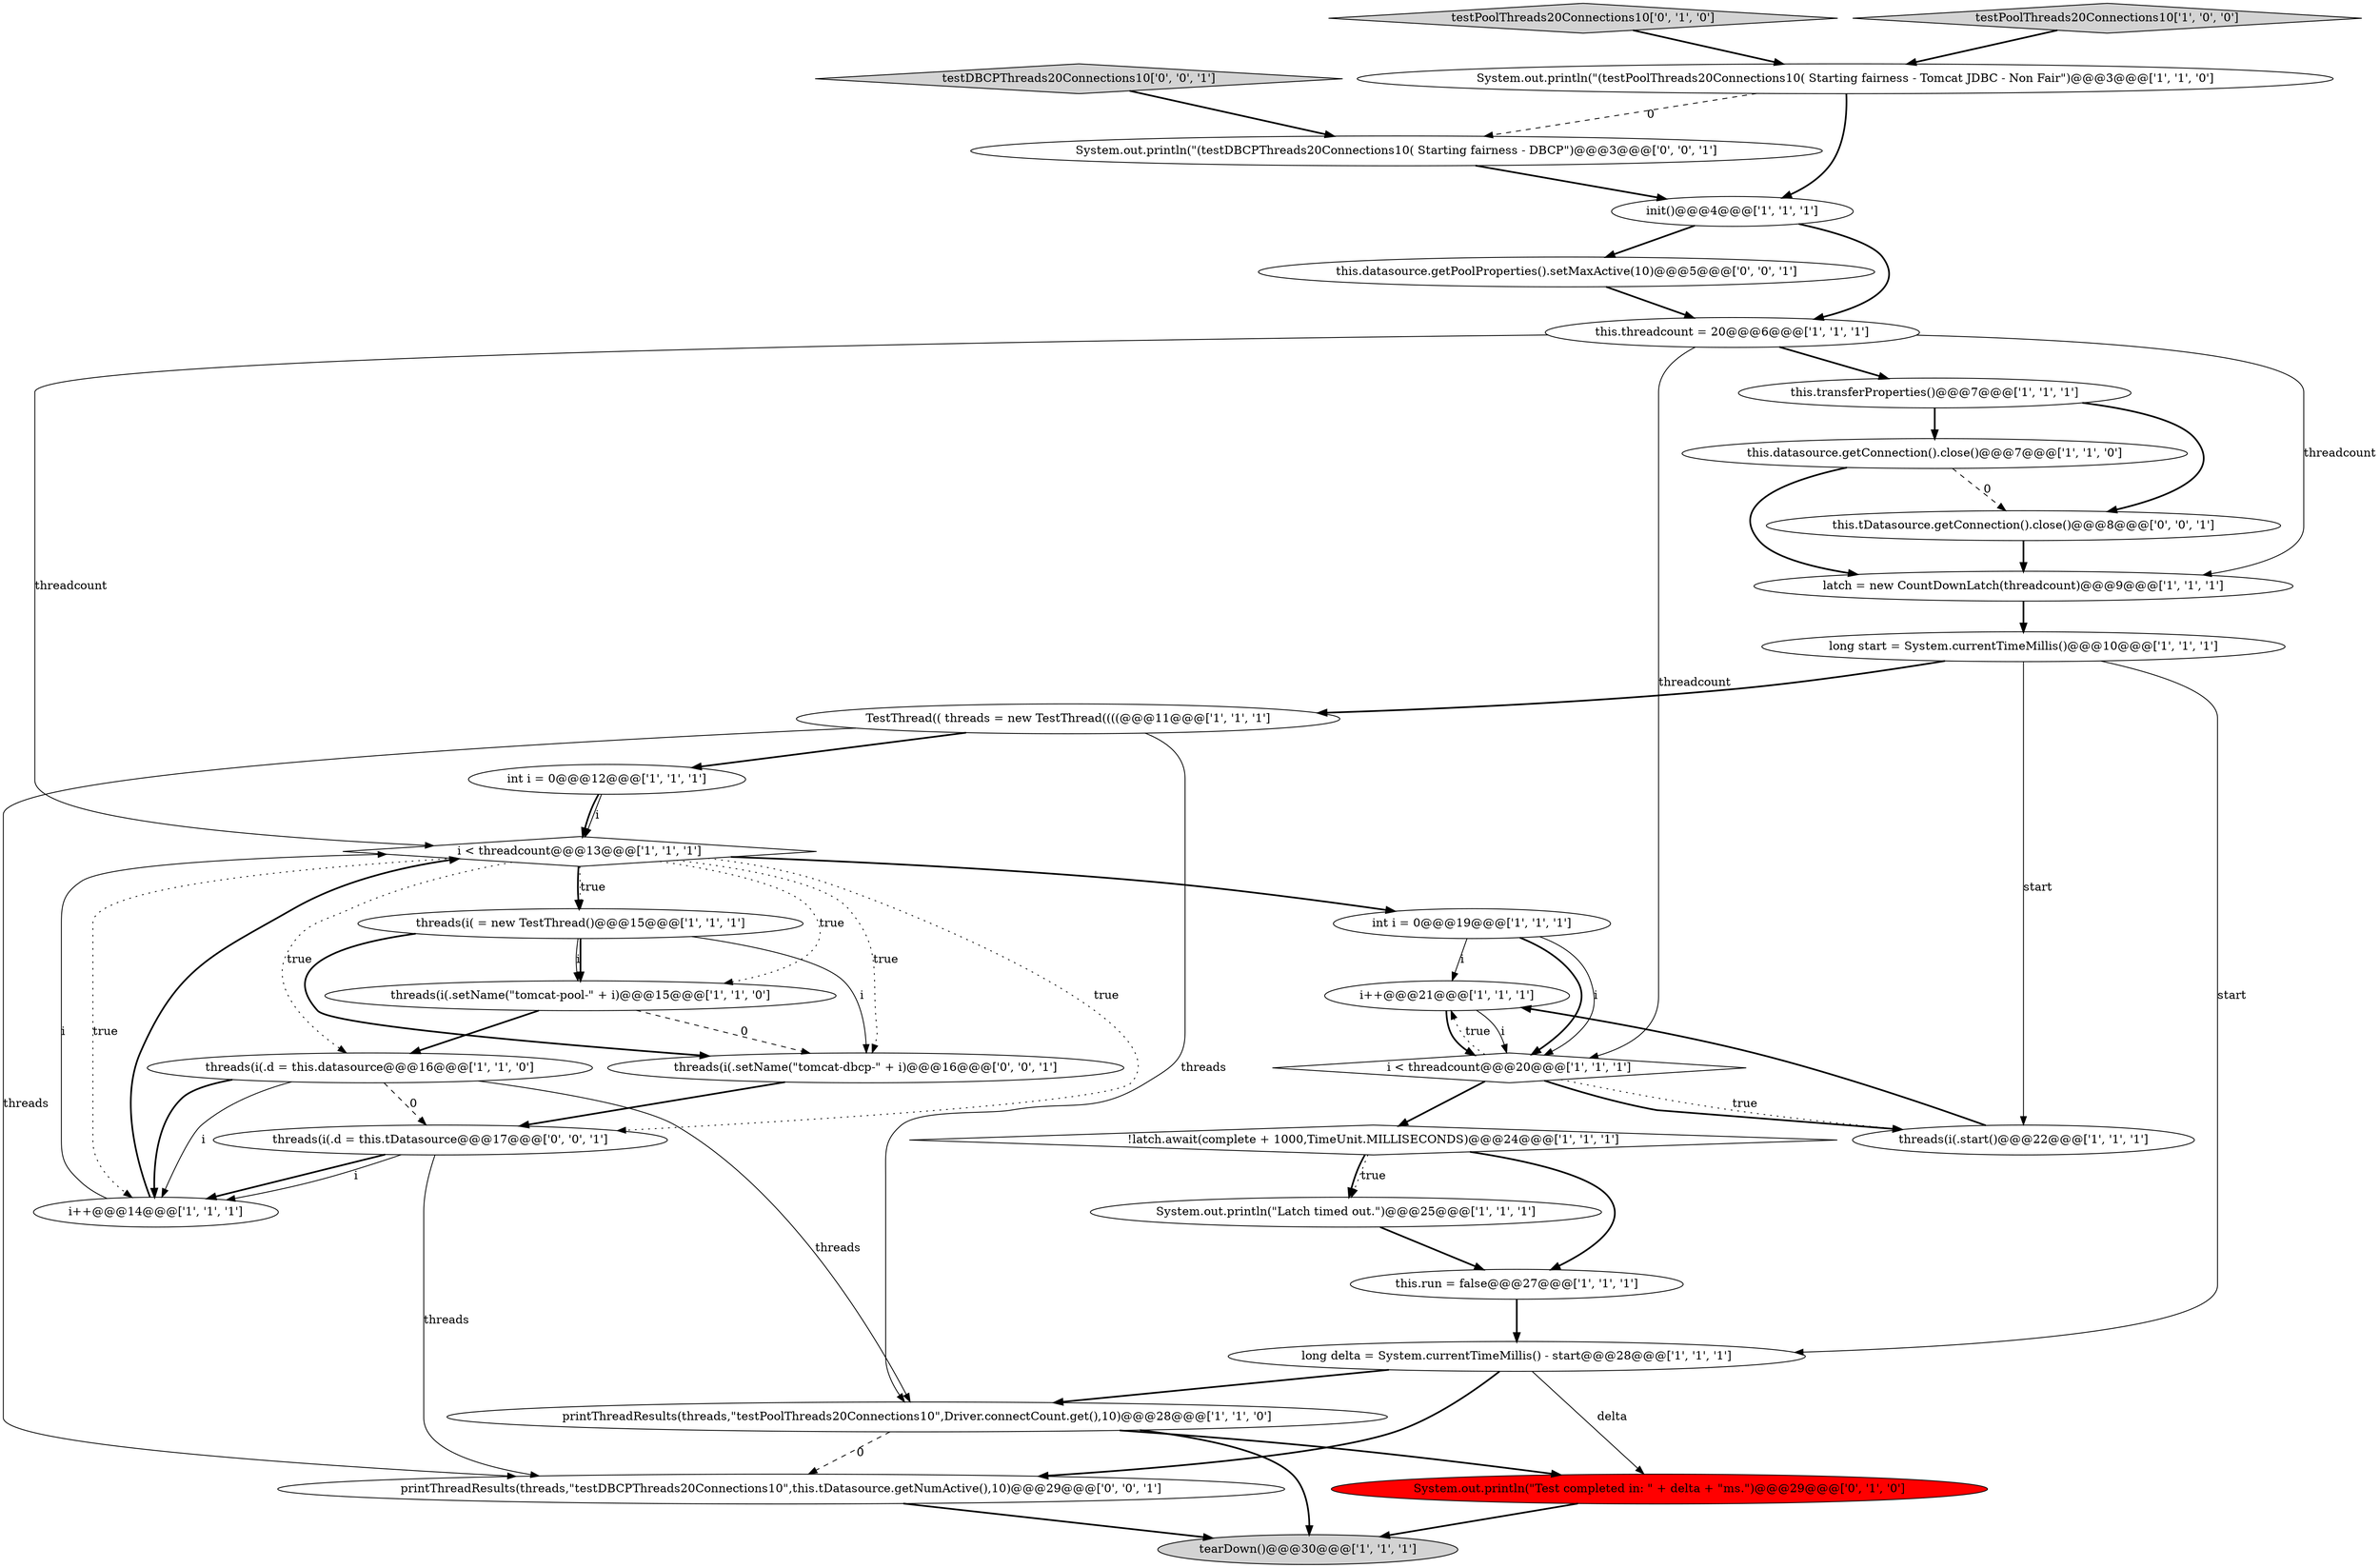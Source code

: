digraph {
14 [style = filled, label = "latch = new CountDownLatch(threadcount)@@@9@@@['1', '1', '1']", fillcolor = white, shape = ellipse image = "AAA0AAABBB1BBB"];
33 [style = filled, label = "this.datasource.getPoolProperties().setMaxActive(10)@@@5@@@['0', '0', '1']", fillcolor = white, shape = ellipse image = "AAA0AAABBB3BBB"];
3 [style = filled, label = "int i = 0@@@19@@@['1', '1', '1']", fillcolor = white, shape = ellipse image = "AAA0AAABBB1BBB"];
8 [style = filled, label = "TestThread(( threads = new TestThread((((@@@11@@@['1', '1', '1']", fillcolor = white, shape = ellipse image = "AAA0AAABBB1BBB"];
29 [style = filled, label = "this.tDatasource.getConnection().close()@@@8@@@['0', '0', '1']", fillcolor = white, shape = ellipse image = "AAA0AAABBB3BBB"];
21 [style = filled, label = "this.threadcount = 20@@@6@@@['1', '1', '1']", fillcolor = white, shape = ellipse image = "AAA0AAABBB1BBB"];
31 [style = filled, label = "testDBCPThreads20Connections10['0', '0', '1']", fillcolor = lightgray, shape = diamond image = "AAA0AAABBB3BBB"];
22 [style = filled, label = "i++@@@21@@@['1', '1', '1']", fillcolor = white, shape = ellipse image = "AAA0AAABBB1BBB"];
0 [style = filled, label = "int i = 0@@@12@@@['1', '1', '1']", fillcolor = white, shape = ellipse image = "AAA0AAABBB1BBB"];
23 [style = filled, label = "this.run = false@@@27@@@['1', '1', '1']", fillcolor = white, shape = ellipse image = "AAA0AAABBB1BBB"];
20 [style = filled, label = "threads(i(.setName(\"tomcat-pool-\" + i)@@@15@@@['1', '1', '0']", fillcolor = white, shape = ellipse image = "AAA0AAABBB1BBB"];
1 [style = filled, label = "tearDown()@@@30@@@['1', '1', '1']", fillcolor = lightgray, shape = ellipse image = "AAA0AAABBB1BBB"];
13 [style = filled, label = "threads(i(.start()@@@22@@@['1', '1', '1']", fillcolor = white, shape = ellipse image = "AAA0AAABBB1BBB"];
7 [style = filled, label = "long start = System.currentTimeMillis()@@@10@@@['1', '1', '1']", fillcolor = white, shape = ellipse image = "AAA0AAABBB1BBB"];
10 [style = filled, label = "this.datasource.getConnection().close()@@@7@@@['1', '1', '0']", fillcolor = white, shape = ellipse image = "AAA0AAABBB1BBB"];
30 [style = filled, label = "threads(i(.d = this.tDatasource@@@17@@@['0', '0', '1']", fillcolor = white, shape = ellipse image = "AAA0AAABBB3BBB"];
19 [style = filled, label = "threads(i(.d = this.datasource@@@16@@@['1', '1', '0']", fillcolor = white, shape = ellipse image = "AAA0AAABBB1BBB"];
2 [style = filled, label = "i < threadcount@@@13@@@['1', '1', '1']", fillcolor = white, shape = diamond image = "AAA0AAABBB1BBB"];
9 [style = filled, label = "init()@@@4@@@['1', '1', '1']", fillcolor = white, shape = ellipse image = "AAA0AAABBB1BBB"];
12 [style = filled, label = "i < threadcount@@@20@@@['1', '1', '1']", fillcolor = white, shape = diamond image = "AAA0AAABBB1BBB"];
4 [style = filled, label = "System.out.println(\"Latch timed out.\")@@@25@@@['1', '1', '1']", fillcolor = white, shape = ellipse image = "AAA0AAABBB1BBB"];
32 [style = filled, label = "System.out.println(\"(testDBCPThreads20Connections10( Starting fairness - DBCP\")@@@3@@@['0', '0', '1']", fillcolor = white, shape = ellipse image = "AAA0AAABBB3BBB"];
16 [style = filled, label = "printThreadResults(threads,\"testPoolThreads20Connections10\",Driver.connectCount.get(),10)@@@28@@@['1', '1', '0']", fillcolor = white, shape = ellipse image = "AAA0AAABBB1BBB"];
24 [style = filled, label = "i++@@@14@@@['1', '1', '1']", fillcolor = white, shape = ellipse image = "AAA0AAABBB1BBB"];
28 [style = filled, label = "threads(i(.setName(\"tomcat-dbcp-\" + i)@@@16@@@['0', '0', '1']", fillcolor = white, shape = ellipse image = "AAA0AAABBB3BBB"];
26 [style = filled, label = "testPoolThreads20Connections10['0', '1', '0']", fillcolor = lightgray, shape = diamond image = "AAA0AAABBB2BBB"];
18 [style = filled, label = "!latch.await(complete + 1000,TimeUnit.MILLISECONDS)@@@24@@@['1', '1', '1']", fillcolor = white, shape = diamond image = "AAA0AAABBB1BBB"];
27 [style = filled, label = "printThreadResults(threads,\"testDBCPThreads20Connections10\",this.tDatasource.getNumActive(),10)@@@29@@@['0', '0', '1']", fillcolor = white, shape = ellipse image = "AAA0AAABBB3BBB"];
25 [style = filled, label = "System.out.println(\"Test completed in: \" + delta + \"ms.\")@@@29@@@['0', '1', '0']", fillcolor = red, shape = ellipse image = "AAA1AAABBB2BBB"];
17 [style = filled, label = "this.transferProperties()@@@7@@@['1', '1', '1']", fillcolor = white, shape = ellipse image = "AAA0AAABBB1BBB"];
6 [style = filled, label = "threads(i( = new TestThread()@@@15@@@['1', '1', '1']", fillcolor = white, shape = ellipse image = "AAA0AAABBB1BBB"];
11 [style = filled, label = "long delta = System.currentTimeMillis() - start@@@28@@@['1', '1', '1']", fillcolor = white, shape = ellipse image = "AAA0AAABBB1BBB"];
15 [style = filled, label = "testPoolThreads20Connections10['1', '0', '0']", fillcolor = lightgray, shape = diamond image = "AAA0AAABBB1BBB"];
5 [style = filled, label = "System.out.println(\"(testPoolThreads20Connections10( Starting fairness - Tomcat JDBC - Non Fair\")@@@3@@@['1', '1', '0']", fillcolor = white, shape = ellipse image = "AAA0AAABBB1BBB"];
2->20 [style = dotted, label="true"];
11->25 [style = solid, label="delta"];
17->10 [style = bold, label=""];
11->16 [style = bold, label=""];
30->24 [style = bold, label=""];
27->1 [style = bold, label=""];
25->1 [style = bold, label=""];
6->20 [style = solid, label="i"];
3->22 [style = solid, label="i"];
30->27 [style = solid, label="threads"];
18->23 [style = bold, label=""];
5->9 [style = bold, label=""];
24->2 [style = bold, label=""];
28->30 [style = bold, label=""];
10->14 [style = bold, label=""];
9->33 [style = bold, label=""];
22->12 [style = solid, label="i"];
2->6 [style = bold, label=""];
26->5 [style = bold, label=""];
6->28 [style = solid, label="i"];
31->32 [style = bold, label=""];
24->2 [style = solid, label="i"];
2->3 [style = bold, label=""];
2->24 [style = dotted, label="true"];
0->2 [style = bold, label=""];
20->28 [style = dashed, label="0"];
7->13 [style = solid, label="start"];
16->25 [style = bold, label=""];
2->30 [style = dotted, label="true"];
3->12 [style = bold, label=""];
10->29 [style = dashed, label="0"];
21->14 [style = solid, label="threadcount"];
7->8 [style = bold, label=""];
16->27 [style = dashed, label="0"];
2->28 [style = dotted, label="true"];
15->5 [style = bold, label=""];
14->7 [style = bold, label=""];
19->24 [style = bold, label=""];
8->27 [style = solid, label="threads"];
8->0 [style = bold, label=""];
6->20 [style = bold, label=""];
5->32 [style = dashed, label="0"];
12->13 [style = bold, label=""];
32->9 [style = bold, label=""];
3->12 [style = solid, label="i"];
19->24 [style = solid, label="i"];
12->22 [style = dotted, label="true"];
21->2 [style = solid, label="threadcount"];
12->13 [style = dotted, label="true"];
19->30 [style = dashed, label="0"];
18->4 [style = bold, label=""];
16->1 [style = bold, label=""];
2->6 [style = dotted, label="true"];
22->12 [style = bold, label=""];
12->18 [style = bold, label=""];
9->21 [style = bold, label=""];
29->14 [style = bold, label=""];
19->16 [style = solid, label="threads"];
8->16 [style = solid, label="threads"];
13->22 [style = bold, label=""];
18->4 [style = dotted, label="true"];
23->11 [style = bold, label=""];
33->21 [style = bold, label=""];
20->19 [style = bold, label=""];
17->29 [style = bold, label=""];
7->11 [style = solid, label="start"];
21->12 [style = solid, label="threadcount"];
21->17 [style = bold, label=""];
30->24 [style = solid, label="i"];
4->23 [style = bold, label=""];
2->19 [style = dotted, label="true"];
6->28 [style = bold, label=""];
11->27 [style = bold, label=""];
0->2 [style = solid, label="i"];
}
